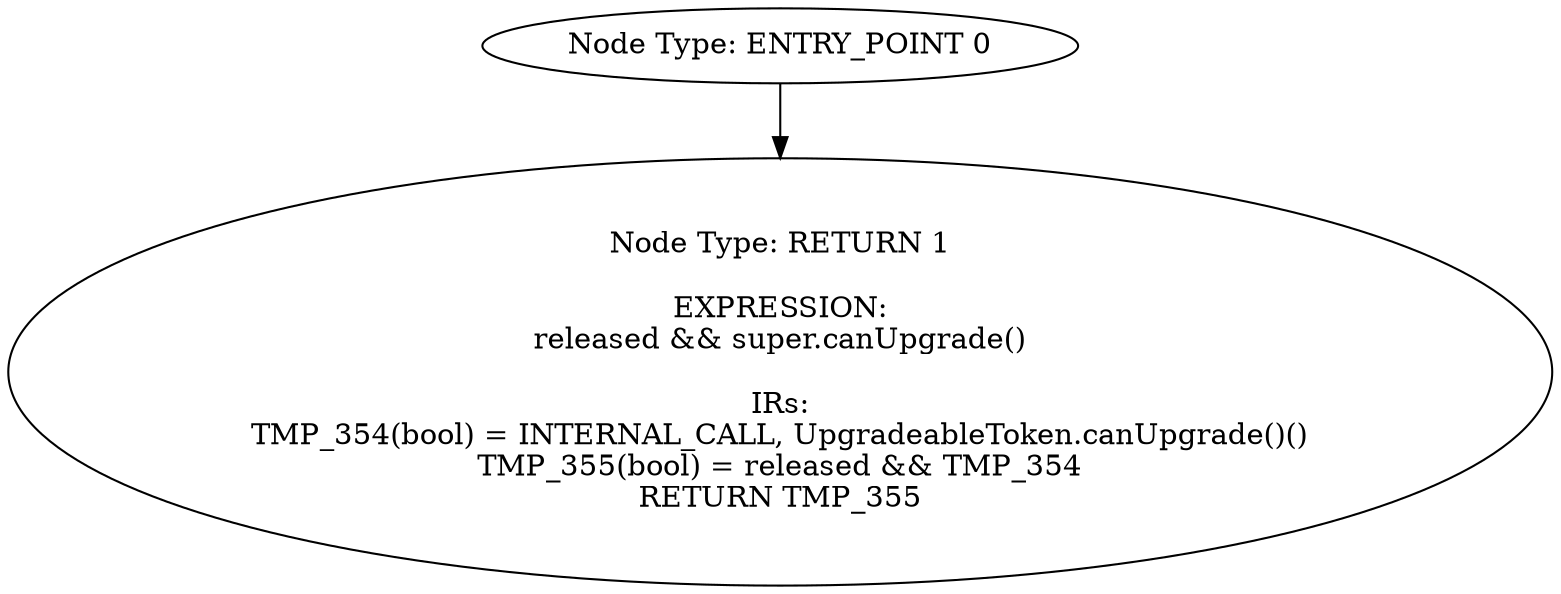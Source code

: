 digraph{
0[label="Node Type: ENTRY_POINT 0
"];
0->1;
1[label="Node Type: RETURN 1

EXPRESSION:
released && super.canUpgrade()

IRs:
TMP_354(bool) = INTERNAL_CALL, UpgradeableToken.canUpgrade()()
TMP_355(bool) = released && TMP_354
RETURN TMP_355"];
}
